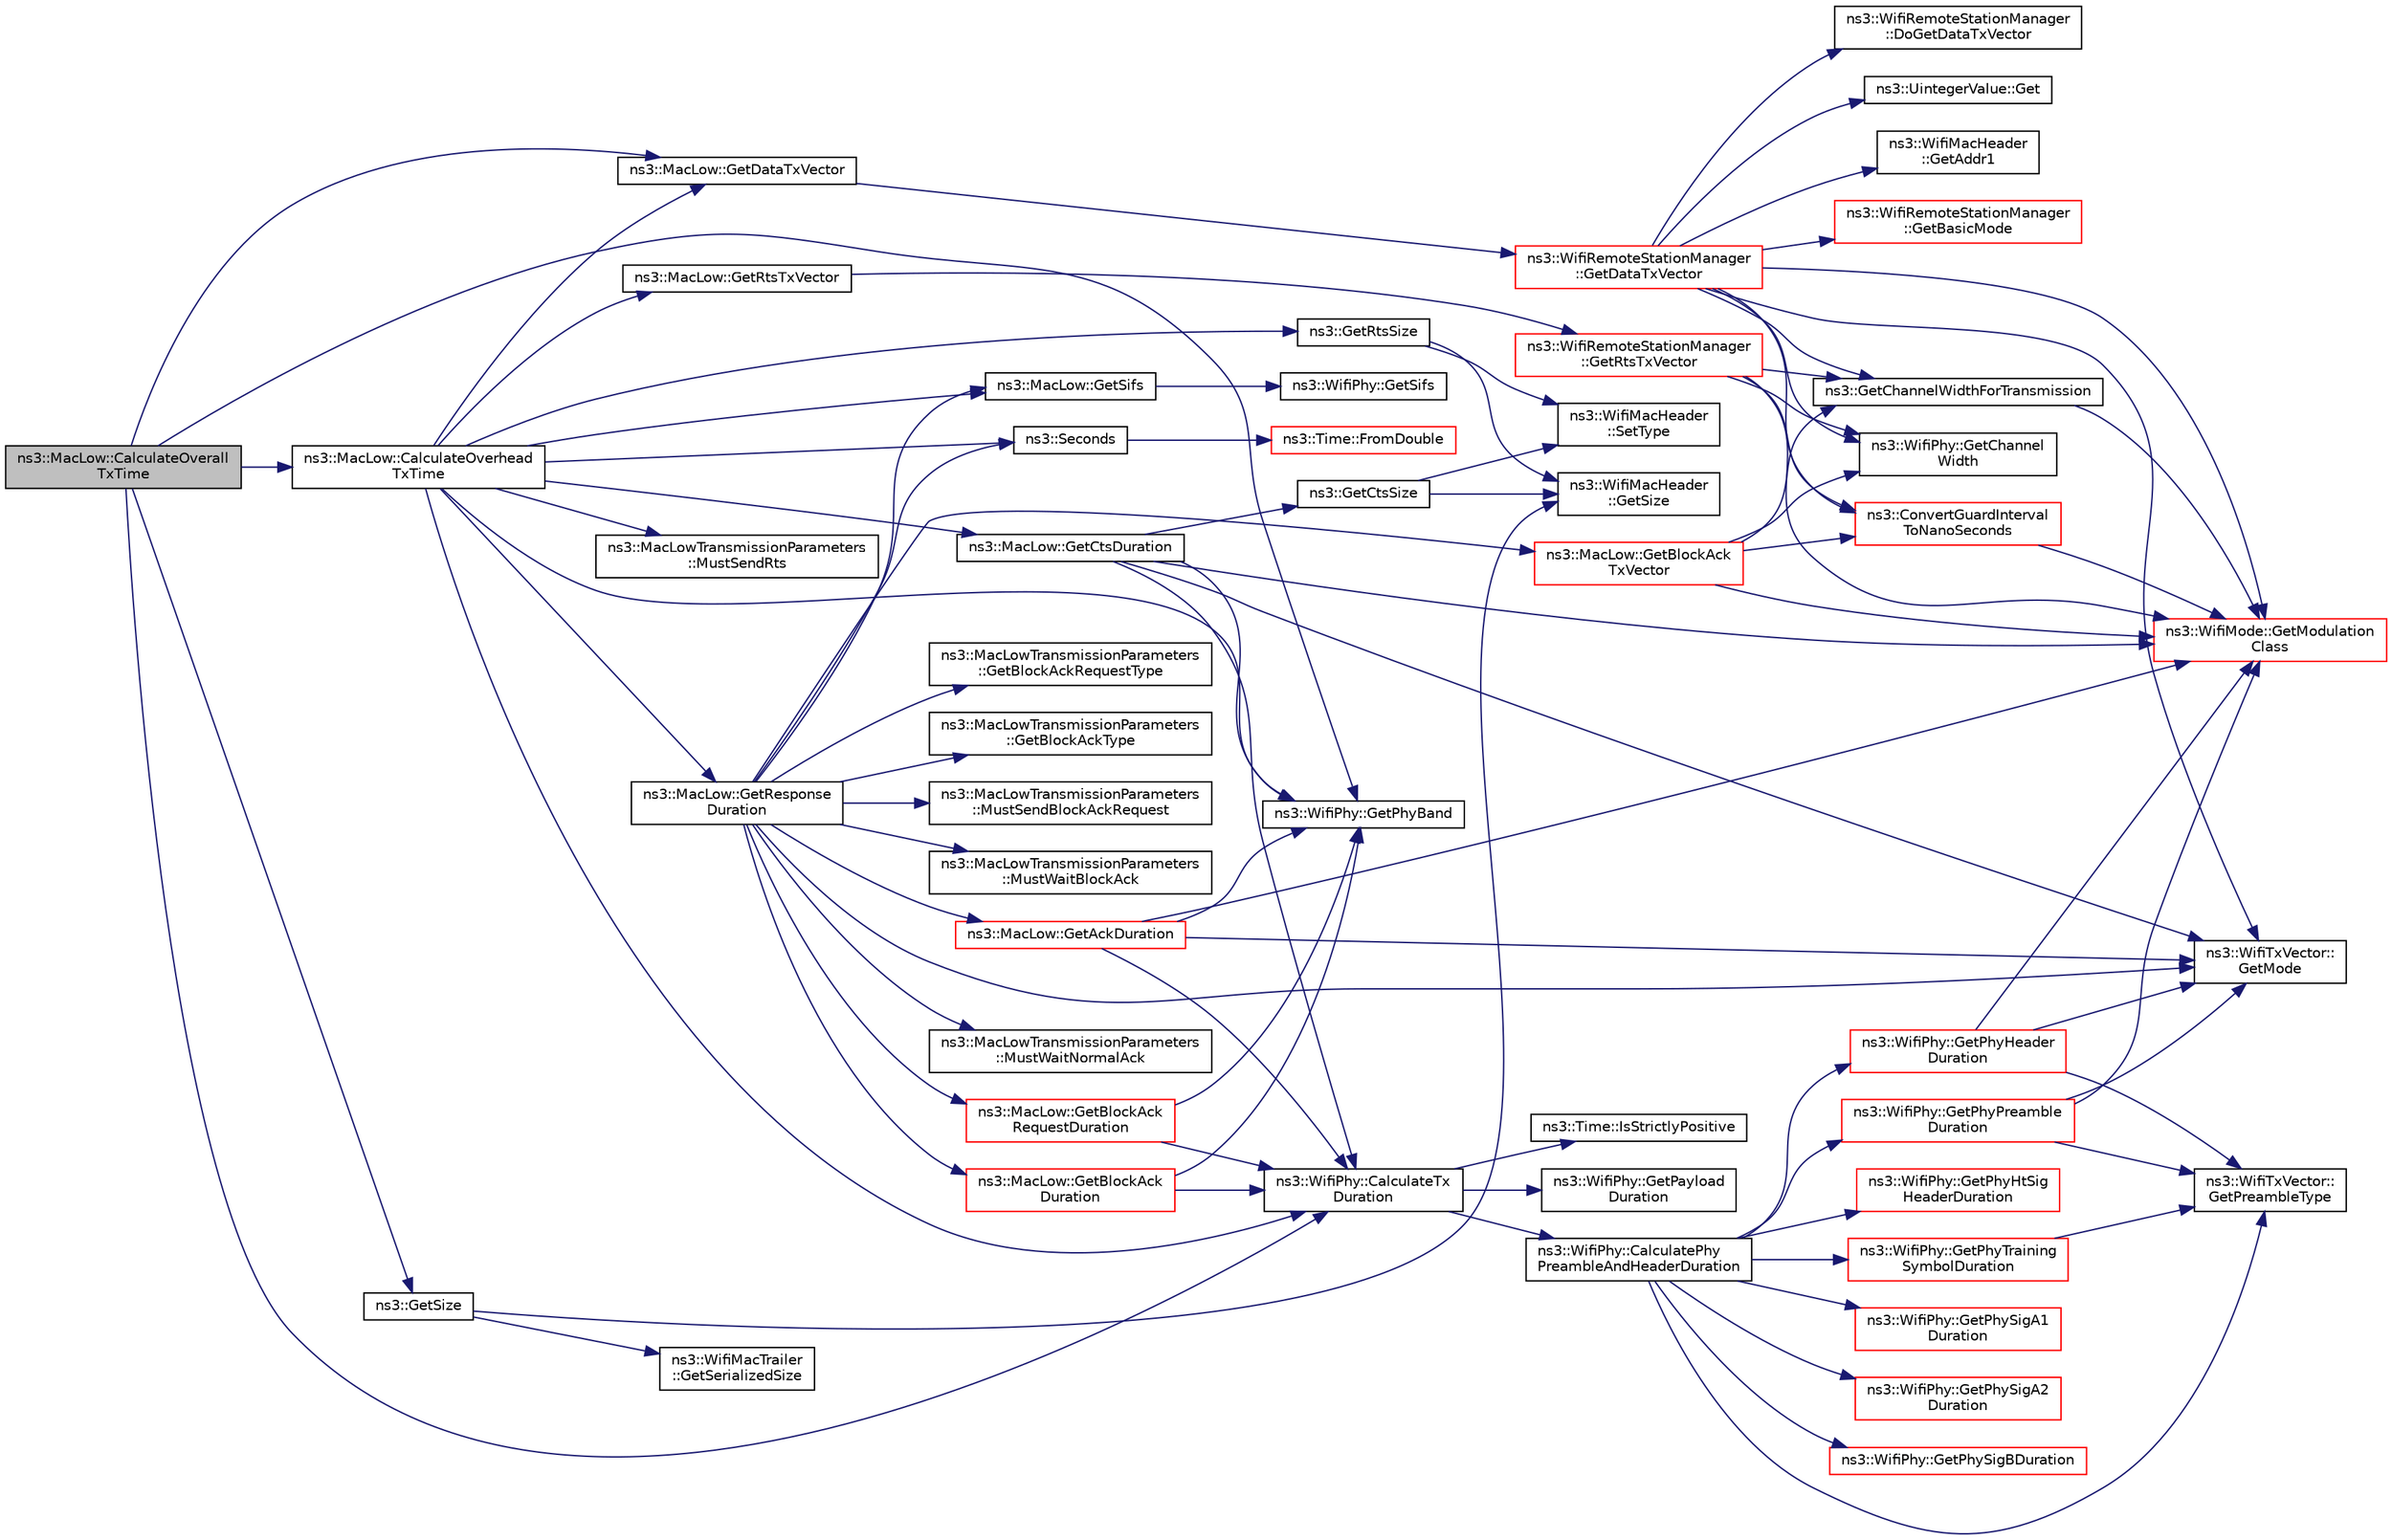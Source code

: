 digraph "ns3::MacLow::CalculateOverallTxTime"
{
 // LATEX_PDF_SIZE
  edge [fontname="Helvetica",fontsize="10",labelfontname="Helvetica",labelfontsize="10"];
  node [fontname="Helvetica",fontsize="10",shape=record];
  rankdir="LR";
  Node1 [label="ns3::MacLow::CalculateOverall\lTxTime",height=0.2,width=0.4,color="black", fillcolor="grey75", style="filled", fontcolor="black",tooltip=" "];
  Node1 -> Node2 [color="midnightblue",fontsize="10",style="solid",fontname="Helvetica"];
  Node2 [label="ns3::MacLow::CalculateOverhead\lTxTime",height=0.2,width=0.4,color="black", fillcolor="white", style="filled",URL="$classns3_1_1_mac_low.html#aa2d5acb9a87a417cfa46a4e8b4a8ed01",tooltip=" "];
  Node2 -> Node3 [color="midnightblue",fontsize="10",style="solid",fontname="Helvetica"];
  Node3 [label="ns3::WifiPhy::CalculateTx\lDuration",height=0.2,width=0.4,color="black", fillcolor="white", style="filled",URL="$classns3_1_1_wifi_phy.html#ab05d00f449ae33a33eb7a5bc2a6a5cc5",tooltip=" "];
  Node3 -> Node4 [color="midnightblue",fontsize="10",style="solid",fontname="Helvetica"];
  Node4 [label="ns3::WifiPhy::CalculatePhy\lPreambleAndHeaderDuration",height=0.2,width=0.4,color="black", fillcolor="white", style="filled",URL="$classns3_1_1_wifi_phy.html#a1793e6110ca3623131def396f487c11d",tooltip=" "];
  Node4 -> Node5 [color="midnightblue",fontsize="10",style="solid",fontname="Helvetica"];
  Node5 [label="ns3::WifiPhy::GetPhyHeader\lDuration",height=0.2,width=0.4,color="red", fillcolor="white", style="filled",URL="$classns3_1_1_wifi_phy.html#aa3d6056d67327dc5a757e5e49f68ab37",tooltip=" "];
  Node5 -> Node14 [color="midnightblue",fontsize="10",style="solid",fontname="Helvetica"];
  Node14 [label="ns3::WifiTxVector::\lGetMode",height=0.2,width=0.4,color="black", fillcolor="white", style="filled",URL="$classns3_1_1_wifi_tx_vector.html#a47d0b3ae3c7de8817626469f5fe1be6a",tooltip="If this TX vector is associated with an SU PPDU, return the selected payload transmission mode."];
  Node5 -> Node15 [color="midnightblue",fontsize="10",style="solid",fontname="Helvetica"];
  Node15 [label="ns3::WifiMode::GetModulation\lClass",height=0.2,width=0.4,color="red", fillcolor="white", style="filled",URL="$classns3_1_1_wifi_mode.html#a67e1664cac501221b63a2be307184cc9",tooltip=" "];
  Node5 -> Node16 [color="midnightblue",fontsize="10",style="solid",fontname="Helvetica"];
  Node16 [label="ns3::WifiTxVector::\lGetPreambleType",height=0.2,width=0.4,color="black", fillcolor="white", style="filled",URL="$classns3_1_1_wifi_tx_vector.html#a7125591f923091b79fe4a607dfad22e4",tooltip=" "];
  Node4 -> Node27 [color="midnightblue",fontsize="10",style="solid",fontname="Helvetica"];
  Node27 [label="ns3::WifiPhy::GetPhyHtSig\lHeaderDuration",height=0.2,width=0.4,color="red", fillcolor="white", style="filled",URL="$classns3_1_1_wifi_phy.html#a89565e4a68b394ce2a3395e8eba5b01e",tooltip=" "];
  Node4 -> Node28 [color="midnightblue",fontsize="10",style="solid",fontname="Helvetica"];
  Node28 [label="ns3::WifiPhy::GetPhyPreamble\lDuration",height=0.2,width=0.4,color="red", fillcolor="white", style="filled",URL="$classns3_1_1_wifi_phy.html#a9e4f1e101f3b4fdfdad3f4c470a16a6f",tooltip=" "];
  Node28 -> Node14 [color="midnightblue",fontsize="10",style="solid",fontname="Helvetica"];
  Node28 -> Node15 [color="midnightblue",fontsize="10",style="solid",fontname="Helvetica"];
  Node28 -> Node16 [color="midnightblue",fontsize="10",style="solid",fontname="Helvetica"];
  Node4 -> Node29 [color="midnightblue",fontsize="10",style="solid",fontname="Helvetica"];
  Node29 [label="ns3::WifiPhy::GetPhySigA1\lDuration",height=0.2,width=0.4,color="red", fillcolor="white", style="filled",URL="$classns3_1_1_wifi_phy.html#a68851f6bd60179b42af9f1bc6037c94b",tooltip=" "];
  Node4 -> Node30 [color="midnightblue",fontsize="10",style="solid",fontname="Helvetica"];
  Node30 [label="ns3::WifiPhy::GetPhySigA2\lDuration",height=0.2,width=0.4,color="red", fillcolor="white", style="filled",URL="$classns3_1_1_wifi_phy.html#ab920270da0c8596bef71e36b3141eb9c",tooltip=" "];
  Node4 -> Node31 [color="midnightblue",fontsize="10",style="solid",fontname="Helvetica"];
  Node31 [label="ns3::WifiPhy::GetPhySigBDuration",height=0.2,width=0.4,color="red", fillcolor="white", style="filled",URL="$classns3_1_1_wifi_phy.html#a6530944dcf7e4f058a54fcf3a5ea3baf",tooltip=" "];
  Node4 -> Node32 [color="midnightblue",fontsize="10",style="solid",fontname="Helvetica"];
  Node32 [label="ns3::WifiPhy::GetPhyTraining\lSymbolDuration",height=0.2,width=0.4,color="red", fillcolor="white", style="filled",URL="$classns3_1_1_wifi_phy.html#ac07b1847196a6cf1bd1a24adf71e8486",tooltip=" "];
  Node32 -> Node16 [color="midnightblue",fontsize="10",style="solid",fontname="Helvetica"];
  Node4 -> Node16 [color="midnightblue",fontsize="10",style="solid",fontname="Helvetica"];
  Node3 -> Node35 [color="midnightblue",fontsize="10",style="solid",fontname="Helvetica"];
  Node35 [label="ns3::WifiPhy::GetPayload\lDuration",height=0.2,width=0.4,color="black", fillcolor="white", style="filled",URL="$classns3_1_1_wifi_phy.html#a94ebbcb2b53ed10974ebf34a234b4bb6",tooltip=" "];
  Node3 -> Node36 [color="midnightblue",fontsize="10",style="solid",fontname="Helvetica"];
  Node36 [label="ns3::Time::IsStrictlyPositive",height=0.2,width=0.4,color="black", fillcolor="white", style="filled",URL="$classns3_1_1_time.html#a0d01aeab2308df799ea2f340d816d4c5",tooltip="Exactly equivalent to t > 0."];
  Node2 -> Node37 [color="midnightblue",fontsize="10",style="solid",fontname="Helvetica"];
  Node37 [label="ns3::MacLow::GetCtsDuration",height=0.2,width=0.4,color="black", fillcolor="white", style="filled",URL="$classns3_1_1_mac_low.html#a600b2ba477578734cc4a1e3c11e5d5dd",tooltip="Return the time required to transmit the CTS (including preamble and FCS)."];
  Node37 -> Node3 [color="midnightblue",fontsize="10",style="solid",fontname="Helvetica"];
  Node37 -> Node38 [color="midnightblue",fontsize="10",style="solid",fontname="Helvetica"];
  Node38 [label="ns3::GetCtsSize",height=0.2,width=0.4,color="black", fillcolor="white", style="filled",URL="$namespacens3.html#a8f21e8e26a4717e746be854a41df7b0d",tooltip="Return the total CTS size (including FCS trailer)."];
  Node38 -> Node39 [color="midnightblue",fontsize="10",style="solid",fontname="Helvetica"];
  Node39 [label="ns3::WifiMacHeader\l::GetSize",height=0.2,width=0.4,color="black", fillcolor="white", style="filled",URL="$classns3_1_1_wifi_mac_header.html#a5330ccda676bc7348bc633acc67df8fc",tooltip="Return the size of the WifiMacHeader in octets."];
  Node38 -> Node40 [color="midnightblue",fontsize="10",style="solid",fontname="Helvetica"];
  Node40 [label="ns3::WifiMacHeader\l::SetType",height=0.2,width=0.4,color="black", fillcolor="white", style="filled",URL="$classns3_1_1_wifi_mac_header.html#a71172371f11f1cfcb3912bb03134c285",tooltip="Set Type/Subtype values with the correct values depending on the given type."];
  Node37 -> Node14 [color="midnightblue",fontsize="10",style="solid",fontname="Helvetica"];
  Node37 -> Node15 [color="midnightblue",fontsize="10",style="solid",fontname="Helvetica"];
  Node37 -> Node41 [color="midnightblue",fontsize="10",style="solid",fontname="Helvetica"];
  Node41 [label="ns3::WifiPhy::GetPhyBand",height=0.2,width=0.4,color="black", fillcolor="white", style="filled",URL="$classns3_1_1_wifi_phy.html#a2b02fa39810ecab33690e7a83660964f",tooltip="Get the configured Wi-Fi band."];
  Node2 -> Node42 [color="midnightblue",fontsize="10",style="solid",fontname="Helvetica"];
  Node42 [label="ns3::MacLow::GetDataTxVector",height=0.2,width=0.4,color="black", fillcolor="white", style="filled",URL="$classns3_1_1_mac_low.html#aeb3a8ccdb7a068b7ee69d507a66a1b60",tooltip="Return a TXVECTOR for the Data frame given the destination."];
  Node42 -> Node43 [color="midnightblue",fontsize="10",style="solid",fontname="Helvetica"];
  Node43 [label="ns3::WifiRemoteStationManager\l::GetDataTxVector",height=0.2,width=0.4,color="red", fillcolor="white", style="filled",URL="$classns3_1_1_wifi_remote_station_manager.html#a694863b2c3093952b2629e5a2d341a75",tooltip=" "];
  Node43 -> Node44 [color="midnightblue",fontsize="10",style="solid",fontname="Helvetica"];
  Node44 [label="ns3::ConvertGuardInterval\lToNanoSeconds",height=0.2,width=0.4,color="red", fillcolor="white", style="filled",URL="$namespacens3.html#a979caa1d7cbfc08ececb6fd3ad561e26",tooltip="Convert the guard interval to nanoseconds based on the WifiMode."];
  Node44 -> Node15 [color="midnightblue",fontsize="10",style="solid",fontname="Helvetica"];
  Node43 -> Node47 [color="midnightblue",fontsize="10",style="solid",fontname="Helvetica"];
  Node47 [label="ns3::WifiRemoteStationManager\l::DoGetDataTxVector",height=0.2,width=0.4,color="black", fillcolor="white", style="filled",URL="$classns3_1_1_wifi_remote_station_manager.html#a5a6b2bfcd4959da43c54f0072bd01202",tooltip=" "];
  Node43 -> Node48 [color="midnightblue",fontsize="10",style="solid",fontname="Helvetica"];
  Node48 [label="ns3::UintegerValue::Get",height=0.2,width=0.4,color="black", fillcolor="white", style="filled",URL="$classns3_1_1_uinteger_value.html#a82f7ad2ff90cfebf9f6292bb6ace0a05",tooltip=" "];
  Node43 -> Node49 [color="midnightblue",fontsize="10",style="solid",fontname="Helvetica"];
  Node49 [label="ns3::WifiMacHeader\l::GetAddr1",height=0.2,width=0.4,color="black", fillcolor="white", style="filled",URL="$classns3_1_1_wifi_mac_header.html#aa1c4acbda4ace9f7a920c97d71bdd097",tooltip="Return the address in the Address 1 field."];
  Node43 -> Node50 [color="midnightblue",fontsize="10",style="solid",fontname="Helvetica"];
  Node50 [label="ns3::WifiRemoteStationManager\l::GetBasicMode",height=0.2,width=0.4,color="red", fillcolor="white", style="filled",URL="$classns3_1_1_wifi_remote_station_manager.html#ab239018079ee424c7dfe9a81b4abc3b0",tooltip="Return a basic mode from the set of basic modes."];
  Node43 -> Node52 [color="midnightblue",fontsize="10",style="solid",fontname="Helvetica"];
  Node52 [label="ns3::WifiPhy::GetChannel\lWidth",height=0.2,width=0.4,color="black", fillcolor="white", style="filled",URL="$classns3_1_1_wifi_phy.html#af55a96fc67e724abd99aeaeab826187f",tooltip=" "];
  Node43 -> Node53 [color="midnightblue",fontsize="10",style="solid",fontname="Helvetica"];
  Node53 [label="ns3::GetChannelWidthForTransmission",height=0.2,width=0.4,color="black", fillcolor="white", style="filled",URL="$namespacens3.html#a3b6822ca0fc413acfcfa182b22f6fa86",tooltip="Return the channel width that corresponds to the selected mode (instead of letting the PHY's default ..."];
  Node53 -> Node15 [color="midnightblue",fontsize="10",style="solid",fontname="Helvetica"];
  Node43 -> Node14 [color="midnightblue",fontsize="10",style="solid",fontname="Helvetica"];
  Node43 -> Node15 [color="midnightblue",fontsize="10",style="solid",fontname="Helvetica"];
  Node2 -> Node41 [color="midnightblue",fontsize="10",style="solid",fontname="Helvetica"];
  Node2 -> Node82 [color="midnightblue",fontsize="10",style="solid",fontname="Helvetica"];
  Node82 [label="ns3::MacLow::GetResponse\lDuration",height=0.2,width=0.4,color="black", fillcolor="white", style="filled",URL="$classns3_1_1_mac_low.html#ae23ccb3c313c640daf5bd4c857eb0d7a",tooltip="Return the time required to transmit the response frames (Ack or BAR+BA following the policy configur..."];
  Node82 -> Node83 [color="midnightblue",fontsize="10",style="solid",fontname="Helvetica"];
  Node83 [label="ns3::MacLow::GetAckDuration",height=0.2,width=0.4,color="red", fillcolor="white", style="filled",URL="$classns3_1_1_mac_low.html#a66918702d4803f26e27bf173b4766d16",tooltip="Return the time required to transmit the Ack (including preamble and FCS)."];
  Node83 -> Node3 [color="midnightblue",fontsize="10",style="solid",fontname="Helvetica"];
  Node83 -> Node14 [color="midnightblue",fontsize="10",style="solid",fontname="Helvetica"];
  Node83 -> Node15 [color="midnightblue",fontsize="10",style="solid",fontname="Helvetica"];
  Node83 -> Node41 [color="midnightblue",fontsize="10",style="solid",fontname="Helvetica"];
  Node82 -> Node85 [color="midnightblue",fontsize="10",style="solid",fontname="Helvetica"];
  Node85 [label="ns3::MacLow::GetBlockAck\lDuration",height=0.2,width=0.4,color="red", fillcolor="white", style="filled",URL="$classns3_1_1_mac_low.html#a43f501698b2688e1803a648065d59018",tooltip="Return the time required to transmit the BlockAck to the specified address given the TXVECTOR of the ..."];
  Node85 -> Node3 [color="midnightblue",fontsize="10",style="solid",fontname="Helvetica"];
  Node85 -> Node41 [color="midnightblue",fontsize="10",style="solid",fontname="Helvetica"];
  Node82 -> Node89 [color="midnightblue",fontsize="10",style="solid",fontname="Helvetica"];
  Node89 [label="ns3::MacLow::GetBlockAck\lRequestDuration",height=0.2,width=0.4,color="red", fillcolor="white", style="filled",URL="$classns3_1_1_mac_low.html#af2b46b598171aa8e300f1265fdb8b1ca",tooltip="Return the time required to transmit the BlockAckRequest to the specified address given the TXVECTOR ..."];
  Node89 -> Node3 [color="midnightblue",fontsize="10",style="solid",fontname="Helvetica"];
  Node89 -> Node41 [color="midnightblue",fontsize="10",style="solid",fontname="Helvetica"];
  Node82 -> Node93 [color="midnightblue",fontsize="10",style="solid",fontname="Helvetica"];
  Node93 [label="ns3::MacLowTransmissionParameters\l::GetBlockAckRequestType",height=0.2,width=0.4,color="black", fillcolor="white", style="filled",URL="$classns3_1_1_mac_low_transmission_parameters.html#a45dc7c4d6d20cc3ab552b4cefe8c40be",tooltip=" "];
  Node82 -> Node94 [color="midnightblue",fontsize="10",style="solid",fontname="Helvetica"];
  Node94 [label="ns3::MacLow::GetBlockAck\lTxVector",height=0.2,width=0.4,color="red", fillcolor="white", style="filled",URL="$classns3_1_1_mac_low.html#a227f7cf96af4e059f660cd6668869e69",tooltip="Return a TXVECTOR for the BlockAck frame given the destination and the mode of the Data used by the s..."];
  Node94 -> Node44 [color="midnightblue",fontsize="10",style="solid",fontname="Helvetica"];
  Node94 -> Node52 [color="midnightblue",fontsize="10",style="solid",fontname="Helvetica"];
  Node94 -> Node53 [color="midnightblue",fontsize="10",style="solid",fontname="Helvetica"];
  Node94 -> Node15 [color="midnightblue",fontsize="10",style="solid",fontname="Helvetica"];
  Node82 -> Node108 [color="midnightblue",fontsize="10",style="solid",fontname="Helvetica"];
  Node108 [label="ns3::MacLowTransmissionParameters\l::GetBlockAckType",height=0.2,width=0.4,color="black", fillcolor="white", style="filled",URL="$classns3_1_1_mac_low_transmission_parameters.html#a0d5d96cea76908f4c6065fe734ebc692",tooltip=" "];
  Node82 -> Node14 [color="midnightblue",fontsize="10",style="solid",fontname="Helvetica"];
  Node82 -> Node109 [color="midnightblue",fontsize="10",style="solid",fontname="Helvetica"];
  Node109 [label="ns3::MacLow::GetSifs",height=0.2,width=0.4,color="black", fillcolor="white", style="filled",URL="$classns3_1_1_mac_low.html#a142444428826e0a5f67265dfd7b0f4d2",tooltip="Return Short Interframe Space (SIFS) of this MacLow."];
  Node109 -> Node110 [color="midnightblue",fontsize="10",style="solid",fontname="Helvetica"];
  Node110 [label="ns3::WifiPhy::GetSifs",height=0.2,width=0.4,color="black", fillcolor="white", style="filled",URL="$classns3_1_1_wifi_phy.html#ab17c71dbcef141f01d242986ad982de4",tooltip="Return the Short Interframe Space (SIFS) for this PHY."];
  Node82 -> Node111 [color="midnightblue",fontsize="10",style="solid",fontname="Helvetica"];
  Node111 [label="ns3::MacLowTransmissionParameters\l::MustSendBlockAckRequest",height=0.2,width=0.4,color="black", fillcolor="white", style="filled",URL="$classns3_1_1_mac_low_transmission_parameters.html#a07cb0cef8eb1fdd3c3646f4665a2fcac",tooltip=" "];
  Node82 -> Node112 [color="midnightblue",fontsize="10",style="solid",fontname="Helvetica"];
  Node112 [label="ns3::MacLowTransmissionParameters\l::MustWaitBlockAck",height=0.2,width=0.4,color="black", fillcolor="white", style="filled",URL="$classns3_1_1_mac_low_transmission_parameters.html#ad3a33e30c1a8db4825172b79c18baaa9",tooltip=" "];
  Node82 -> Node113 [color="midnightblue",fontsize="10",style="solid",fontname="Helvetica"];
  Node113 [label="ns3::MacLowTransmissionParameters\l::MustWaitNormalAck",height=0.2,width=0.4,color="black", fillcolor="white", style="filled",URL="$classns3_1_1_mac_low_transmission_parameters.html#af58f30e2df98d7dda69086436a03f5b2",tooltip=" "];
  Node82 -> Node114 [color="midnightblue",fontsize="10",style="solid",fontname="Helvetica"];
  Node114 [label="ns3::Seconds",height=0.2,width=0.4,color="black", fillcolor="white", style="filled",URL="$group__timecivil.html#ga33c34b816f8ff6628e33d5c8e9713b9e",tooltip="Construct a Time in the indicated unit."];
  Node114 -> Node25 [color="midnightblue",fontsize="10",style="solid",fontname="Helvetica"];
  Node25 [label="ns3::Time::FromDouble",height=0.2,width=0.4,color="red", fillcolor="white", style="filled",URL="$classns3_1_1_time.html#a60e845f4a74e62495b86356afe604cb4",tooltip="Create a Time equal to value in unit unit."];
  Node2 -> Node115 [color="midnightblue",fontsize="10",style="solid",fontname="Helvetica"];
  Node115 [label="ns3::GetRtsSize",height=0.2,width=0.4,color="black", fillcolor="white", style="filled",URL="$namespacens3.html#a79e14c6d347fba61711e9857bd019372",tooltip="Return the total RTS size (including FCS trailer)."];
  Node115 -> Node39 [color="midnightblue",fontsize="10",style="solid",fontname="Helvetica"];
  Node115 -> Node40 [color="midnightblue",fontsize="10",style="solid",fontname="Helvetica"];
  Node2 -> Node116 [color="midnightblue",fontsize="10",style="solid",fontname="Helvetica"];
  Node116 [label="ns3::MacLow::GetRtsTxVector",height=0.2,width=0.4,color="black", fillcolor="white", style="filled",URL="$classns3_1_1_mac_low.html#a89fbeddfe91a47f0dcc1f3d7fd5108a0",tooltip="Return a TXVECTOR for the RTS frame given the destination."];
  Node116 -> Node117 [color="midnightblue",fontsize="10",style="solid",fontname="Helvetica"];
  Node117 [label="ns3::WifiRemoteStationManager\l::GetRtsTxVector",height=0.2,width=0.4,color="red", fillcolor="white", style="filled",URL="$classns3_1_1_wifi_remote_station_manager.html#af1d1d8ad08efe3fbe876c67c17e89ef2",tooltip=" "];
  Node117 -> Node44 [color="midnightblue",fontsize="10",style="solid",fontname="Helvetica"];
  Node117 -> Node52 [color="midnightblue",fontsize="10",style="solid",fontname="Helvetica"];
  Node117 -> Node53 [color="midnightblue",fontsize="10",style="solid",fontname="Helvetica"];
  Node117 -> Node15 [color="midnightblue",fontsize="10",style="solid",fontname="Helvetica"];
  Node2 -> Node109 [color="midnightblue",fontsize="10",style="solid",fontname="Helvetica"];
  Node2 -> Node119 [color="midnightblue",fontsize="10",style="solid",fontname="Helvetica"];
  Node119 [label="ns3::MacLowTransmissionParameters\l::MustSendRts",height=0.2,width=0.4,color="black", fillcolor="white", style="filled",URL="$classns3_1_1_mac_low_transmission_parameters.html#a45d8fd5c62e59a4a41c77aee3fe668f7",tooltip=" "];
  Node2 -> Node114 [color="midnightblue",fontsize="10",style="solid",fontname="Helvetica"];
  Node1 -> Node3 [color="midnightblue",fontsize="10",style="solid",fontname="Helvetica"];
  Node1 -> Node42 [color="midnightblue",fontsize="10",style="solid",fontname="Helvetica"];
  Node1 -> Node41 [color="midnightblue",fontsize="10",style="solid",fontname="Helvetica"];
  Node1 -> Node120 [color="midnightblue",fontsize="10",style="solid",fontname="Helvetica"];
  Node120 [label="ns3::GetSize",height=0.2,width=0.4,color="black", fillcolor="white", style="filled",URL="$namespacens3.html#ac78f3ac928570be14da972e15dcf5946",tooltip="Return the total size of the packet after WifiMacHeader and FCS trailer have been added."];
  Node120 -> Node121 [color="midnightblue",fontsize="10",style="solid",fontname="Helvetica"];
  Node121 [label="ns3::WifiMacTrailer\l::GetSerializedSize",height=0.2,width=0.4,color="black", fillcolor="white", style="filled",URL="$classns3_1_1_wifi_mac_trailer.html#a8a3daec73a290310de86f9d3165c5146",tooltip=" "];
  Node120 -> Node39 [color="midnightblue",fontsize="10",style="solid",fontname="Helvetica"];
}
